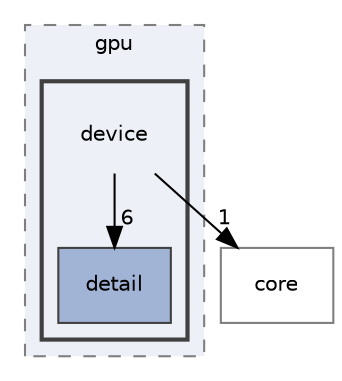 digraph "P4ALL_OCR-TABLES/vendor/OpenCV/build/include/opencv2/gpu/device"
{
 // LATEX_PDF_SIZE
  edge [fontname="Helvetica",fontsize="10",labelfontname="Helvetica",labelfontsize="10"];
  node [fontname="Helvetica",fontsize="10",shape=record];
  compound=true
  subgraph clusterdir_c5592f7875483e77b6458e0a4db5ccc2 {
    graph [ bgcolor="#edf0f7", pencolor="grey50", style="filled,dashed,", label="gpu", fontname="Helvetica", fontsize="10", URL="dir_c5592f7875483e77b6458e0a4db5ccc2.html"]
  subgraph clusterdir_96f83681e7f3da38ab65f89ead6bc962 {
    graph [ bgcolor="#edf0f7", pencolor="grey25", style="filled,bold,", label="", fontname="Helvetica", fontsize="10", URL="dir_96f83681e7f3da38ab65f89ead6bc962.html"]
    dir_96f83681e7f3da38ab65f89ead6bc962 [shape=plaintext, label="device"];
  dir_6b8bd7f8cd24623d2aa3bb3db95567e9 [shape=box, label="detail", style="filled,", fillcolor="#a2b4d6", color="grey25", URL="dir_6b8bd7f8cd24623d2aa3bb3db95567e9.html"];
  }
  }
  dir_d0a90bd216adce98fc120e9c5b54a47b [shape=box, label="core", style="", fillcolor="#edf0f7", color="grey50", URL="dir_d0a90bd216adce98fc120e9c5b54a47b.html"];
  dir_96f83681e7f3da38ab65f89ead6bc962->dir_6b8bd7f8cd24623d2aa3bb3db95567e9 [headlabel="6", labeldistance=1.5 headhref="dir_000010_000008.html"];
  dir_96f83681e7f3da38ab65f89ead6bc962->dir_d0a90bd216adce98fc120e9c5b54a47b [headlabel="1", labeldistance=1.5 headhref="dir_000010_000006.html"];
}
